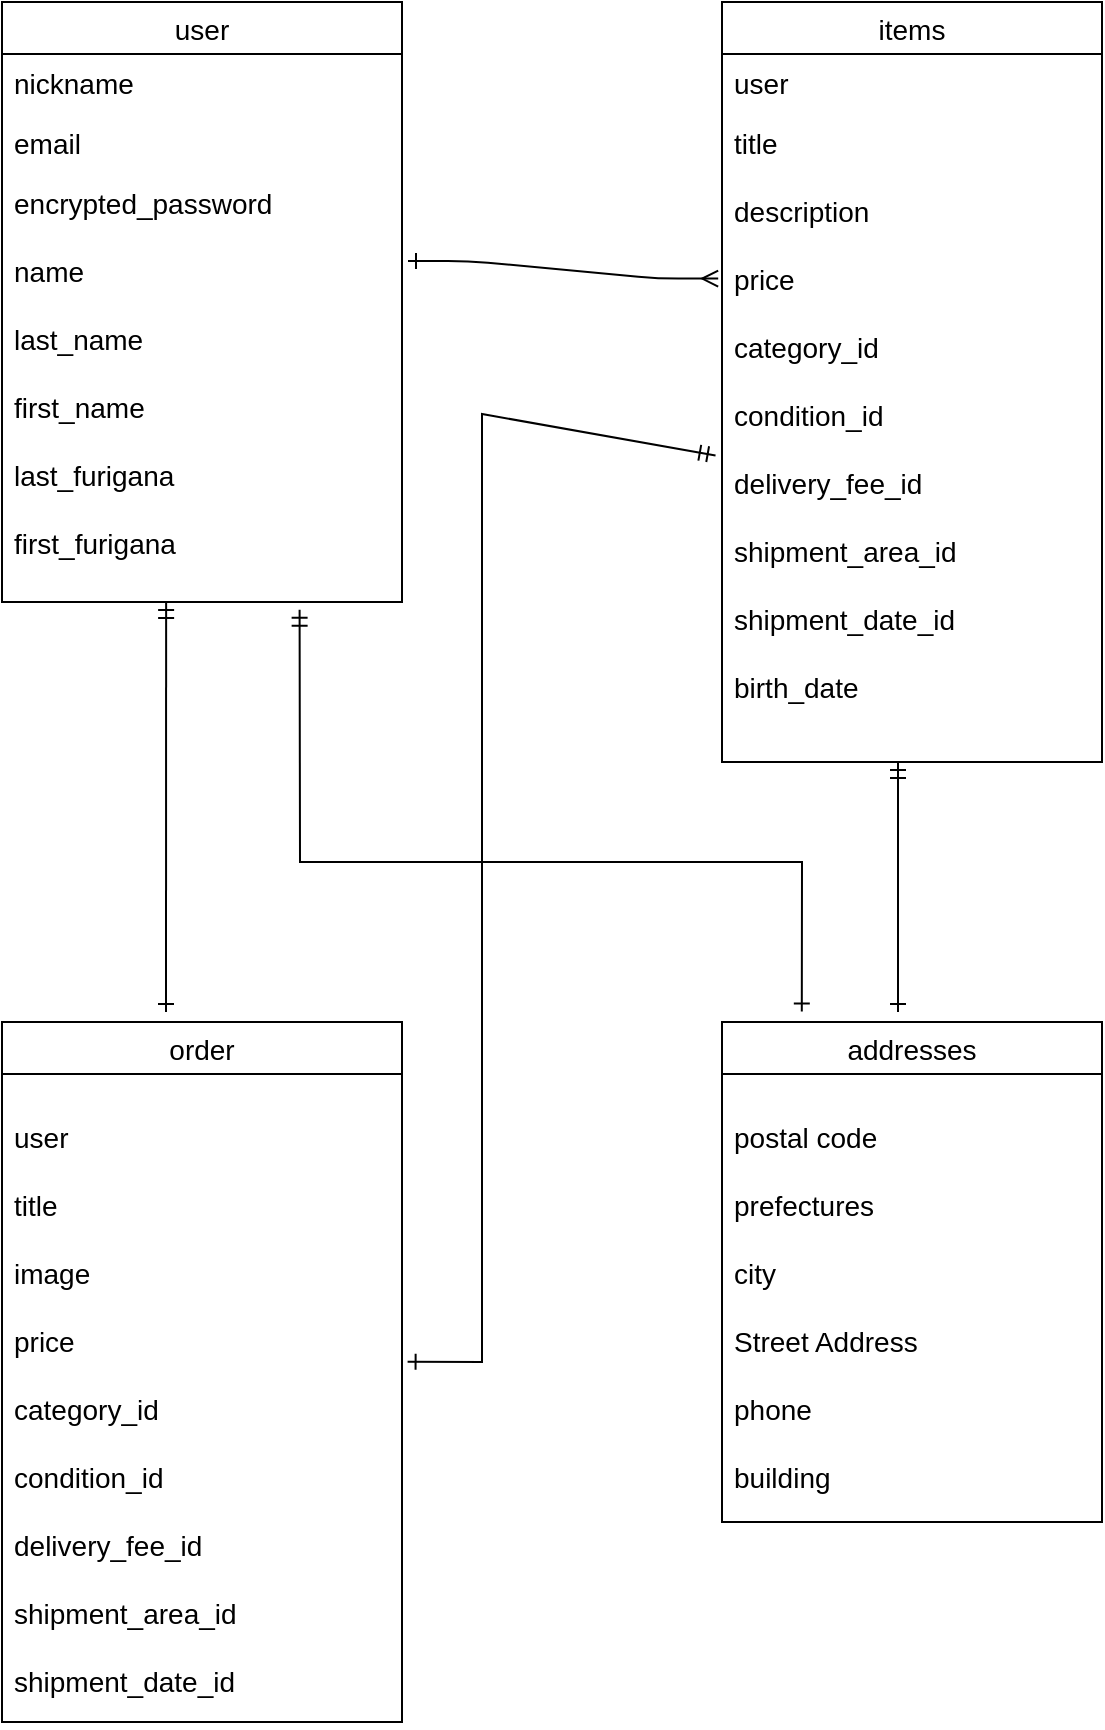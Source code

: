 <mxfile version="14.2.4" type="embed">
    <diagram id="XfWTsJzsJre9ybBAI03i" name="ページ1">
        <mxGraphModel dx="760" dy="1075" grid="1" gridSize="10" guides="1" tooltips="1" connect="1" arrows="1" fold="1" page="1" pageScale="1" pageWidth="850" pageHeight="1100" math="0" shadow="0">
            <root>
                <mxCell id="0"/>
                <mxCell id="1" parent="0"/>
                <mxCell id="6" value="addresses" style="swimlane;fontStyle=0;childLayout=stackLayout;horizontal=1;startSize=26;horizontalStack=0;resizeParent=1;resizeParentMax=0;resizeLast=0;collapsible=1;marginBottom=0;align=center;fontSize=14;" parent="1" vertex="1">
                    <mxGeometry x="520" y="550" width="190" height="250" as="geometry"/>
                </mxCell>
                <mxCell id="7" value="&#10;postal code &#10;&#10;prefectures&#10;&#10;city &#10;&#10;Street Address  &#10;&#10;phone &#10;&#10;building" style="text;strokeColor=none;fillColor=none;spacingLeft=4;spacingRight=4;overflow=hidden;rotatable=0;points=[[0,0.5],[1,0.5]];portConstraint=eastwest;fontSize=14;" parent="6" vertex="1">
                    <mxGeometry y="26" width="190" height="224" as="geometry"/>
                </mxCell>
                <mxCell id="14" value="items" style="swimlane;fontStyle=0;childLayout=stackLayout;horizontal=1;startSize=26;horizontalStack=0;resizeParent=1;resizeParentMax=0;resizeLast=0;collapsible=1;marginBottom=0;align=center;fontSize=14;" parent="1" vertex="1">
                    <mxGeometry x="520" y="40" width="190" height="380" as="geometry"/>
                </mxCell>
                <mxCell id="15" value="user" style="text;strokeColor=none;fillColor=none;spacingLeft=4;spacingRight=4;overflow=hidden;rotatable=0;points=[[0,0.5],[1,0.5]];portConstraint=eastwest;fontSize=14;" parent="14" vertex="1">
                    <mxGeometry y="26" width="190" height="30" as="geometry"/>
                </mxCell>
                <mxCell id="17" value="title&#10;&#10;description&#10;&#10;price&#10;&#10;category_id&#10;&#10;condition_id&#10;&#10;delivery_fee_id&#10;&#10;shipment_area_id&#10;&#10;shipment_date_id&#10;&#10;birth_date" style="text;strokeColor=none;fillColor=none;spacingLeft=4;spacingRight=4;overflow=hidden;rotatable=0;points=[[0,0.5],[1,0.5]];portConstraint=eastwest;fontSize=14;" parent="14" vertex="1">
                    <mxGeometry y="56" width="190" height="324" as="geometry"/>
                </mxCell>
                <mxCell id="18" value="user" style="swimlane;fontStyle=0;childLayout=stackLayout;horizontal=1;startSize=26;horizontalStack=0;resizeParent=1;resizeParentMax=0;resizeLast=0;collapsible=1;marginBottom=0;align=center;fontSize=14;" parent="1" vertex="1">
                    <mxGeometry x="160" y="40" width="200" height="300" as="geometry">
                        <mxRectangle x="160" y="80" width="60" height="26" as="alternateBounds"/>
                    </mxGeometry>
                </mxCell>
                <mxCell id="19" value="nickname&#10;" style="text;strokeColor=none;fillColor=none;spacingLeft=4;spacingRight=4;overflow=hidden;rotatable=0;points=[[0,0.5],[1,0.5]];portConstraint=eastwest;fontSize=14;" parent="18" vertex="1">
                    <mxGeometry y="26" width="200" height="30" as="geometry"/>
                </mxCell>
                <mxCell id="20" value="email" style="text;strokeColor=none;fillColor=none;spacingLeft=4;spacingRight=4;overflow=hidden;rotatable=0;points=[[0,0.5],[1,0.5]];portConstraint=eastwest;fontSize=14;" parent="18" vertex="1">
                    <mxGeometry y="56" width="200" height="30" as="geometry"/>
                </mxCell>
                <mxCell id="21" value="encrypted_password&#10;&#10;name&#10;&#10;last_name&#10;&#10;first_name&#10;&#10;last_furigana&#10;&#10;first_furigana" style="text;strokeColor=none;fillColor=none;spacingLeft=4;spacingRight=4;overflow=hidden;rotatable=0;points=[[0,0.5],[1,0.5]];portConstraint=eastwest;fontSize=14;fontColor=#000000;" parent="18" vertex="1">
                    <mxGeometry y="86" width="200" height="214" as="geometry"/>
                </mxCell>
                <mxCell id="29" value="" style="edgeStyle=entityRelationEdgeStyle;fontSize=12;html=1;endArrow=ERmany;endFill=0;entryX=-0.01;entryY=0.254;entryDx=0;entryDy=0;entryPerimeter=0;startArrow=ERone;startFill=0;exitX=1.015;exitY=0.203;exitDx=0;exitDy=0;exitPerimeter=0;" parent="1" source="21" target="17" edge="1">
                    <mxGeometry width="100" height="100" relative="1" as="geometry">
                        <mxPoint x="360" y="200" as="sourcePoint"/>
                        <mxPoint x="510" y="201" as="targetPoint"/>
                    </mxGeometry>
                </mxCell>
                <mxCell id="63" value="" style="endArrow=ERone;html=1;rounded=0;fontSize=14;startArrow=ERmandOne;startFill=0;endFill=0;" parent="1" edge="1">
                    <mxGeometry relative="1" as="geometry">
                        <mxPoint x="608" y="420" as="sourcePoint"/>
                        <mxPoint x="608" y="545" as="targetPoint"/>
                    </mxGeometry>
                </mxCell>
                <mxCell id="64" value="" style="endArrow=ERone;html=1;startArrow=ERmandOne;startFill=0;endFill=0;rounded=0;exitX=0.744;exitY=1.018;exitDx=0;exitDy=0;exitPerimeter=0;entryX=0.21;entryY=-0.021;entryDx=0;entryDy=0;entryPerimeter=0;" parent="1" source="21" target="6" edge="1">
                    <mxGeometry relative="1" as="geometry">
                        <mxPoint x="340" y="440" as="sourcePoint"/>
                        <mxPoint x="520" y="540" as="targetPoint"/>
                        <Array as="points">
                            <mxPoint x="309" y="470"/>
                            <mxPoint x="560" y="470"/>
                        </Array>
                    </mxGeometry>
                </mxCell>
                <mxCell id="65" value="order" style="swimlane;fontStyle=0;childLayout=stackLayout;horizontal=1;startSize=26;horizontalStack=0;resizeParent=1;resizeParentMax=0;resizeLast=0;collapsible=1;marginBottom=0;align=center;fontSize=14;" parent="1" vertex="1">
                    <mxGeometry x="160" y="550" width="200" height="350" as="geometry"/>
                </mxCell>
                <mxCell id="66" value="&#10;user&#10;&#10;title&#10;&#10;image&#10;&#10;price&#10;&#10;category_id&#10;&#10;condition_id&#10;&#10;delivery_fee_id&#10;&#10;shipment_area_id&#10;&#10;shipment_date_id&#10;" style="text;strokeColor=none;fillColor=none;spacingLeft=4;spacingRight=4;overflow=hidden;rotatable=0;points=[[0,0.5],[1,0.5]];portConstraint=eastwest;fontSize=14;" parent="65" vertex="1">
                    <mxGeometry y="26" width="200" height="324" as="geometry"/>
                </mxCell>
                <mxCell id="68" value="" style="endArrow=ERone;html=1;rounded=0;fontSize=14;exitX=0.474;exitY=1.008;exitDx=0;exitDy=0;exitPerimeter=0;startArrow=ERmandOne;startFill=0;endFill=0;" parent="1" edge="1">
                    <mxGeometry relative="1" as="geometry">
                        <mxPoint x="242.06" y="340.002" as="sourcePoint"/>
                        <mxPoint x="242" y="545" as="targetPoint"/>
                    </mxGeometry>
                </mxCell>
                <mxCell id="69" value="" style="endArrow=ERone;html=1;rounded=0;fontSize=14;startArrow=ERmandOne;startFill=0;endFill=0;entryX=1.014;entryY=0.444;entryDx=0;entryDy=0;entryPerimeter=0;exitX=-0.017;exitY=0.527;exitDx=0;exitDy=0;exitPerimeter=0;" parent="1" source="17" target="66" edge="1">
                    <mxGeometry relative="1" as="geometry">
                        <mxPoint x="410" y="240" as="sourcePoint"/>
                        <mxPoint x="410" y="752.73" as="targetPoint"/>
                        <Array as="points">
                            <mxPoint x="400" y="246"/>
                            <mxPoint x="400" y="720"/>
                        </Array>
                    </mxGeometry>
                </mxCell>
            </root>
        </mxGraphModel>
    </diagram>
</mxfile>